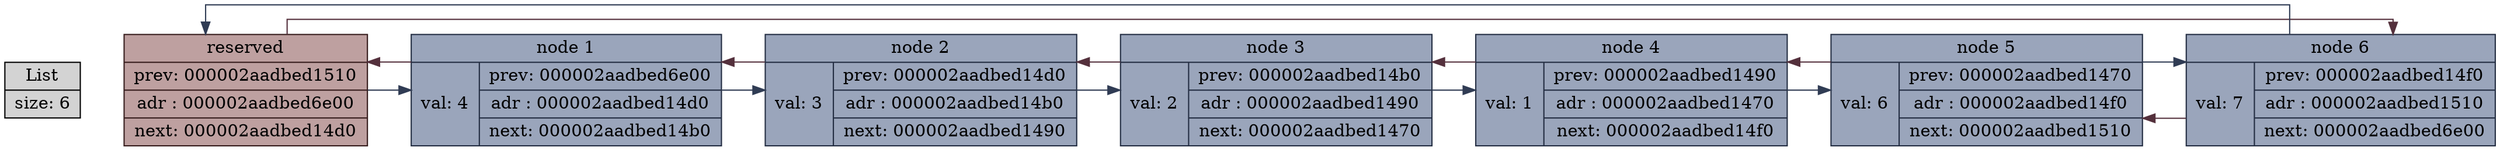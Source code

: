 digraph G{
rankdir=LR;node [shape=record,style="filled"];
splines=ortho;
info [label = "List | size: 6 "]info->node000002aadbed6e00 [style=invis, weight = 100]
node000002aadbed6e00 [label="reserved|prev: 000002aadbed1510|adr : 000002aadbed6e00|next: 000002aadbed14d0",fillcolor="#BEA0A0",color="#361C1C"];
node000002aadbed6e00->node000002aadbed14d0 [style=invis, weight = 100]
node000002aadbed6e00->node000002aadbed14d0 [color="#303C54",constraint=false];
node000002aadbed6e00->node000002aadbed1510 [color="#54303c",constraint=false];
node000002aadbed14d0 [label="node 1|{val: 4|{prev: 000002aadbed6e00|adr : 000002aadbed14d0|next: 000002aadbed14b0}}",fillcolor="#9AA5BB",color="#232D42"];
node000002aadbed14d0->node000002aadbed14b0 [style=invis, weight = 100]
node000002aadbed14d0->node000002aadbed14b0 [color="#303C54",constraint=false];
node000002aadbed14d0->node000002aadbed6e00 [color="#54303c",constraint=false];
node000002aadbed14b0 [label="node 2|{val: 3|{prev: 000002aadbed14d0|adr : 000002aadbed14b0|next: 000002aadbed1490}}",fillcolor="#9AA5BB",color="#232D42"];
node000002aadbed14b0->node000002aadbed1490 [style=invis, weight = 100]
node000002aadbed14b0->node000002aadbed1490 [color="#303C54",constraint=false];
node000002aadbed14b0->node000002aadbed14d0 [color="#54303c",constraint=false];
node000002aadbed1490 [label="node 3|{val: 2|{prev: 000002aadbed14b0|adr : 000002aadbed1490|next: 000002aadbed1470}}",fillcolor="#9AA5BB",color="#232D42"];
node000002aadbed1490->node000002aadbed1470 [style=invis, weight = 100]
node000002aadbed1490->node000002aadbed1470 [color="#303C54",constraint=false];
node000002aadbed1490->node000002aadbed14b0 [color="#54303c",constraint=false];
node000002aadbed1470 [label="node 4|{val: 1|{prev: 000002aadbed1490|adr : 000002aadbed1470|next: 000002aadbed14f0}}",fillcolor="#9AA5BB",color="#232D42"];
node000002aadbed1470->node000002aadbed14f0 [style=invis, weight = 100]
node000002aadbed1470->node000002aadbed14f0 [color="#303C54",constraint=false];
node000002aadbed1470->node000002aadbed1490 [color="#54303c",constraint=false];
node000002aadbed14f0 [label="node 5|{val: 6|{prev: 000002aadbed1470|adr : 000002aadbed14f0|next: 000002aadbed1510}}",fillcolor="#9AA5BB",color="#232D42"];
node000002aadbed14f0->node000002aadbed1510 [style=invis, weight = 100]
node000002aadbed14f0->node000002aadbed1510 [color="#303C54",constraint=false];
node000002aadbed14f0->node000002aadbed1470 [color="#54303c",constraint=false];
node000002aadbed1510 [label="node 6|{val: 7|{prev: 000002aadbed14f0|adr : 000002aadbed1510|next: 000002aadbed6e00}}",fillcolor="#9AA5BB",color="#232D42"];
node000002aadbed1510->node000002aadbed6e00 [color="#303C54",constraint=false];
node000002aadbed1510->node000002aadbed14f0 [color="#54303c",constraint=false];
}